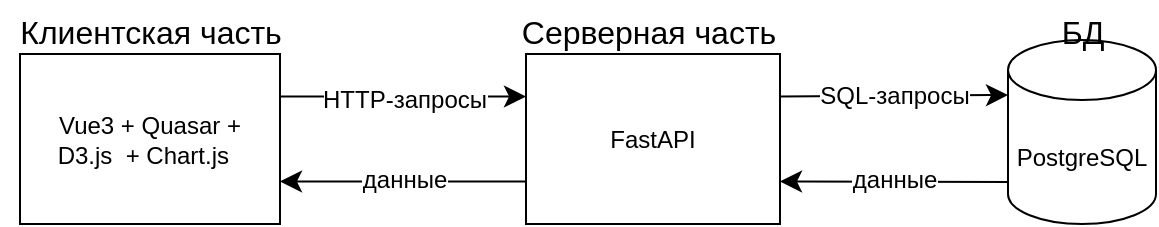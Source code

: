 <mxfile version="24.4.9" type="device">
  <diagram name="Страница — 1" id="8S2lLraXN2uqVXYke-bZ">
    <mxGraphModel dx="1112" dy="1187" grid="0" gridSize="10" guides="1" tooltips="1" connect="1" arrows="1" fold="1" page="0" pageScale="1" pageWidth="827" pageHeight="1169" math="0" shadow="0">
      <root>
        <mxCell id="0" />
        <mxCell id="1" parent="0" />
        <mxCell id="gNs6UktlTs6cxbQNHmEu-8" style="edgeStyle=none;curved=1;rounded=0;orthogonalLoop=1;jettySize=auto;html=1;fontSize=12;startSize=8;endSize=8;exitX=1;exitY=0.25;exitDx=0;exitDy=0;entryX=0;entryY=0.25;entryDx=0;entryDy=0;" edge="1" parent="1" source="gNs6UktlTs6cxbQNHmEu-1" target="gNs6UktlTs6cxbQNHmEu-3">
          <mxGeometry relative="1" as="geometry">
            <mxPoint x="8" y="21" as="sourcePoint" />
            <mxPoint x="105" y="21" as="targetPoint" />
          </mxGeometry>
        </mxCell>
        <mxCell id="gNs6UktlTs6cxbQNHmEu-13" value="HTTP-запросы" style="edgeLabel;html=1;align=center;verticalAlign=middle;resizable=0;points=[];fontSize=12;" vertex="1" connectable="0" parent="gNs6UktlTs6cxbQNHmEu-8">
          <mxGeometry x="-0.175" y="-1" relative="1" as="geometry">
            <mxPoint x="11" as="offset" />
          </mxGeometry>
        </mxCell>
        <mxCell id="gNs6UktlTs6cxbQNHmEu-1" value="&lt;div&gt;Vue3 + Quasar + D3.js&amp;nbsp;&amp;nbsp;&lt;span style=&quot;background-color: initial;&quot;&gt;+ Chart.js&amp;nbsp;&amp;nbsp;&lt;/span&gt;&lt;/div&gt;" style="rounded=0;whiteSpace=wrap;html=1;" vertex="1" parent="1">
          <mxGeometry x="-148" width="130" height="85" as="geometry" />
        </mxCell>
        <mxCell id="gNs6UktlTs6cxbQNHmEu-12" style="edgeStyle=none;curved=1;rounded=0;orthogonalLoop=1;jettySize=auto;html=1;entryX=1;entryY=0.75;entryDx=0;entryDy=0;fontSize=12;startSize=8;endSize=8;exitX=0;exitY=0.75;exitDx=0;exitDy=0;" edge="1" parent="1" source="gNs6UktlTs6cxbQNHmEu-3" target="gNs6UktlTs6cxbQNHmEu-1">
          <mxGeometry relative="1" as="geometry" />
        </mxCell>
        <mxCell id="gNs6UktlTs6cxbQNHmEu-14" value="данные" style="edgeLabel;html=1;align=center;verticalAlign=middle;resizable=0;points=[];fontSize=12;" vertex="1" connectable="0" parent="gNs6UktlTs6cxbQNHmEu-12">
          <mxGeometry x="0.154" y="-1" relative="1" as="geometry">
            <mxPoint x="10" as="offset" />
          </mxGeometry>
        </mxCell>
        <mxCell id="gNs6UktlTs6cxbQNHmEu-3" value="FastAPI" style="rounded=0;whiteSpace=wrap;html=1;" vertex="1" parent="1">
          <mxGeometry x="105" width="127" height="85" as="geometry" />
        </mxCell>
        <mxCell id="gNs6UktlTs6cxbQNHmEu-11" style="edgeStyle=none;curved=1;rounded=0;orthogonalLoop=1;jettySize=auto;html=1;entryX=1;entryY=0.75;entryDx=0;entryDy=0;fontSize=12;startSize=8;endSize=8;exitX=0.027;exitY=0.772;exitDx=0;exitDy=0;exitPerimeter=0;" edge="1" parent="1" source="gNs6UktlTs6cxbQNHmEu-4" target="gNs6UktlTs6cxbQNHmEu-3">
          <mxGeometry relative="1" as="geometry" />
        </mxCell>
        <mxCell id="gNs6UktlTs6cxbQNHmEu-16" value="данные" style="edgeLabel;html=1;align=center;verticalAlign=middle;resizable=0;points=[];fontSize=12;" vertex="1" connectable="0" parent="gNs6UktlTs6cxbQNHmEu-11">
          <mxGeometry x="-0.19" y="-3" relative="1" as="geometry">
            <mxPoint x="-12" y="2" as="offset" />
          </mxGeometry>
        </mxCell>
        <mxCell id="gNs6UktlTs6cxbQNHmEu-4" value="PostgreSQL" style="shape=cylinder3;whiteSpace=wrap;html=1;boundedLbl=1;backgroundOutline=1;size=15;" vertex="1" parent="1">
          <mxGeometry x="346" y="-7" width="74" height="92" as="geometry" />
        </mxCell>
        <mxCell id="gNs6UktlTs6cxbQNHmEu-5" value="Клиентская часть" style="text;html=1;align=center;verticalAlign=middle;resizable=0;points=[];autosize=1;strokeColor=none;fillColor=none;fontSize=16;" vertex="1" parent="1">
          <mxGeometry x="-157.5" y="-26.5" width="149" height="31" as="geometry" />
        </mxCell>
        <mxCell id="gNs6UktlTs6cxbQNHmEu-6" value="Серверная часть" style="text;html=1;align=center;verticalAlign=middle;resizable=0;points=[];autosize=1;strokeColor=none;fillColor=none;fontSize=16;" vertex="1" parent="1">
          <mxGeometry x="93" y="-26.5" width="145" height="31" as="geometry" />
        </mxCell>
        <mxCell id="gNs6UktlTs6cxbQNHmEu-7" value="БД" style="text;html=1;align=center;verticalAlign=middle;resizable=0;points=[];autosize=1;strokeColor=none;fillColor=none;fontSize=16;" vertex="1" parent="1">
          <mxGeometry x="363.5" y="-26.5" width="39" height="31" as="geometry" />
        </mxCell>
        <mxCell id="gNs6UktlTs6cxbQNHmEu-10" style="edgeStyle=none;curved=1;rounded=0;orthogonalLoop=1;jettySize=auto;html=1;entryX=0;entryY=0;entryDx=0;entryDy=27.5;entryPerimeter=0;fontSize=12;startSize=8;endSize=8;exitX=1;exitY=0.25;exitDx=0;exitDy=0;" edge="1" parent="1" source="gNs6UktlTs6cxbQNHmEu-3" target="gNs6UktlTs6cxbQNHmEu-4">
          <mxGeometry relative="1" as="geometry" />
        </mxCell>
        <mxCell id="gNs6UktlTs6cxbQNHmEu-15" value="SQL-запросы" style="edgeLabel;html=1;align=center;verticalAlign=middle;resizable=0;points=[];fontSize=12;" vertex="1" connectable="0" parent="gNs6UktlTs6cxbQNHmEu-10">
          <mxGeometry x="-0.035" relative="1" as="geometry">
            <mxPoint x="2" as="offset" />
          </mxGeometry>
        </mxCell>
      </root>
    </mxGraphModel>
  </diagram>
</mxfile>
